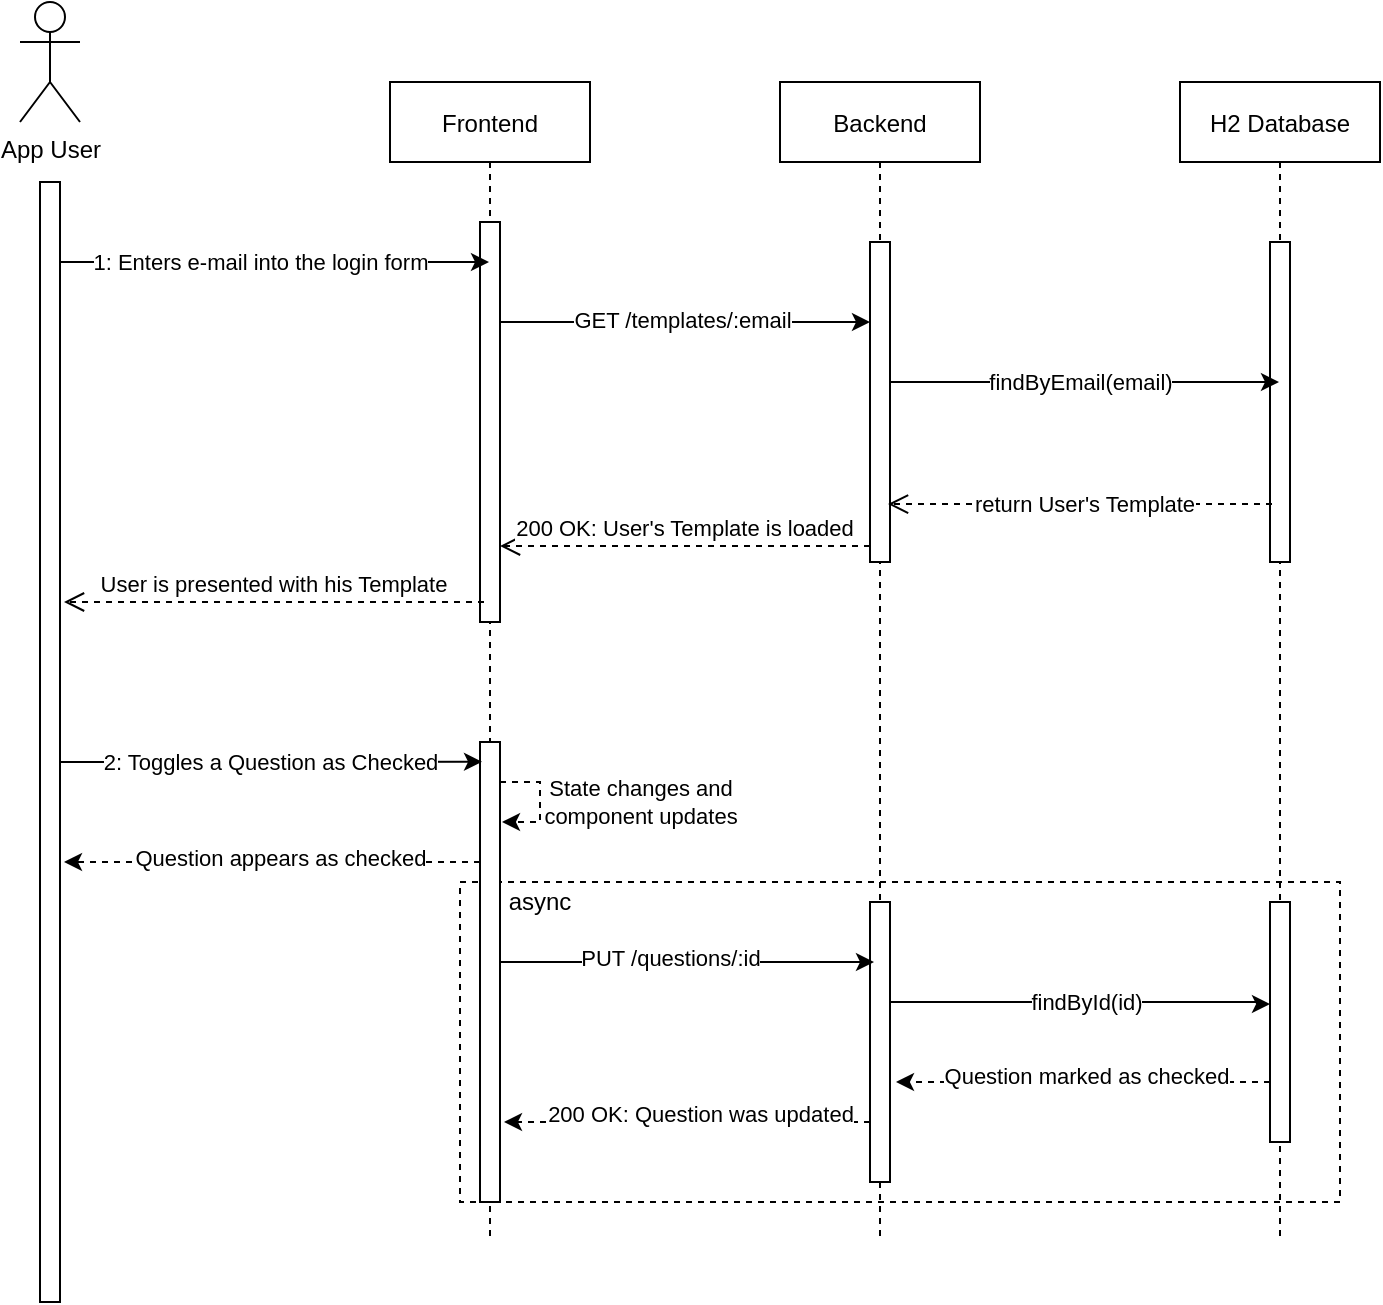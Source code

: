 <mxfile version="14.6.11" type="device"><diagram id="kgpKYQtTHZ0yAKxKKP6v" name="Page-1"><mxGraphModel dx="1422" dy="751" grid="1" gridSize="10" guides="1" tooltips="1" connect="1" arrows="1" fold="1" page="1" pageScale="1" pageWidth="850" pageHeight="1100" math="0" shadow="0"><root><mxCell id="0"/><mxCell id="1" parent="0"/><mxCell id="ca56E0UQozBN6LsNkf3Y-38" value="" style="rounded=0;whiteSpace=wrap;html=1;dashed=1;" parent="1" vertex="1"><mxGeometry x="320" y="500" width="440" height="160" as="geometry"/></mxCell><mxCell id="3nuBFxr9cyL0pnOWT2aG-1" value="Frontend" style="shape=umlLifeline;perimeter=lifelinePerimeter;container=1;collapsible=0;recursiveResize=0;rounded=0;shadow=0;strokeWidth=1;" parent="1" vertex="1"><mxGeometry x="285" y="100" width="100" height="580" as="geometry"/></mxCell><mxCell id="ca56E0UQozBN6LsNkf3Y-18" value="" style="points=[];perimeter=orthogonalPerimeter;rounded=0;shadow=0;strokeWidth=1;" parent="3nuBFxr9cyL0pnOWT2aG-1" vertex="1"><mxGeometry x="45" y="330" width="10" height="230" as="geometry"/></mxCell><mxCell id="3nuBFxr9cyL0pnOWT2aG-2" value="" style="points=[];perimeter=orthogonalPerimeter;rounded=0;shadow=0;strokeWidth=1;" parent="3nuBFxr9cyL0pnOWT2aG-1" vertex="1"><mxGeometry x="45" y="70" width="10" height="200" as="geometry"/></mxCell><mxCell id="ca56E0UQozBN6LsNkf3Y-31" value="&lt;div&gt;State changes and &lt;br&gt;&lt;/div&gt;&lt;div&gt;component updates&lt;/div&gt;" style="edgeStyle=orthogonalEdgeStyle;rounded=0;orthogonalLoop=1;jettySize=auto;html=1;dashed=1;" parent="3nuBFxr9cyL0pnOWT2aG-1" source="ca56E0UQozBN6LsNkf3Y-18" edge="1"><mxGeometry x="0.017" y="50" relative="1" as="geometry"><mxPoint x="56" y="370" as="targetPoint"/><Array as="points"><mxPoint x="75" y="350"/><mxPoint x="75" y="370"/></Array><mxPoint as="offset"/></mxGeometry></mxCell><mxCell id="ca56E0UQozBN6LsNkf3Y-39" value="async" style="text;html=1;strokeColor=none;fillColor=none;align=center;verticalAlign=middle;whiteSpace=wrap;rounded=0;dashed=1;" parent="3nuBFxr9cyL0pnOWT2aG-1" vertex="1"><mxGeometry x="55" y="400" width="40" height="20" as="geometry"/></mxCell><mxCell id="3nuBFxr9cyL0pnOWT2aG-5" value="Backend" style="shape=umlLifeline;perimeter=lifelinePerimeter;container=1;collapsible=0;recursiveResize=0;rounded=0;shadow=0;strokeWidth=1;" parent="1" vertex="1"><mxGeometry x="480" y="100" width="100" height="580" as="geometry"/></mxCell><mxCell id="3nuBFxr9cyL0pnOWT2aG-6" value="" style="points=[];perimeter=orthogonalPerimeter;rounded=0;shadow=0;strokeWidth=1;" parent="3nuBFxr9cyL0pnOWT2aG-5" vertex="1"><mxGeometry x="45" y="80" width="10" height="160" as="geometry"/></mxCell><mxCell id="ca56E0UQozBN6LsNkf3Y-19" value="" style="points=[];perimeter=orthogonalPerimeter;rounded=0;shadow=0;strokeWidth=1;" parent="3nuBFxr9cyL0pnOWT2aG-5" vertex="1"><mxGeometry x="45" y="410" width="10" height="140" as="geometry"/></mxCell><mxCell id="3nuBFxr9cyL0pnOWT2aG-7" value="200 OK: User's Template is loaded" style="verticalAlign=bottom;endArrow=open;dashed=1;endSize=8;exitX=0;exitY=0.95;shadow=0;strokeWidth=1;" parent="1" source="3nuBFxr9cyL0pnOWT2aG-6" target="3nuBFxr9cyL0pnOWT2aG-2" edge="1"><mxGeometry relative="1" as="geometry"><mxPoint x="440" y="256" as="targetPoint"/></mxGeometry></mxCell><mxCell id="ca56E0UQozBN6LsNkf3Y-1" value="App User" style="shape=umlActor;verticalLabelPosition=bottom;verticalAlign=top;html=1;outlineConnect=0;" parent="1" vertex="1"><mxGeometry x="100" y="60" width="30" height="60" as="geometry"/></mxCell><mxCell id="ca56E0UQozBN6LsNkf3Y-9" value="1: Enters e-mail into the login form" style="edgeStyle=orthogonalEdgeStyle;rounded=0;orthogonalLoop=1;jettySize=auto;html=1;" parent="1" source="ca56E0UQozBN6LsNkf3Y-8" target="3nuBFxr9cyL0pnOWT2aG-1" edge="1"><mxGeometry x="-0.068" relative="1" as="geometry"><Array as="points"><mxPoint x="130" y="190"/><mxPoint x="130" y="190"/></Array><mxPoint as="offset"/></mxGeometry></mxCell><mxCell id="xTJEeP4rneW0xQNZhMhQ-1" value="2: Toggles a Question as Checked " style="edgeStyle=orthogonalEdgeStyle;rounded=0;orthogonalLoop=1;jettySize=auto;html=1;entryX=0.1;entryY=0.043;entryDx=0;entryDy=0;entryPerimeter=0;" edge="1" parent="1" source="ca56E0UQozBN6LsNkf3Y-8" target="ca56E0UQozBN6LsNkf3Y-18"><mxGeometry relative="1" as="geometry"><Array as="points"><mxPoint x="180" y="440"/><mxPoint x="180" y="440"/></Array></mxGeometry></mxCell><mxCell id="ca56E0UQozBN6LsNkf3Y-8" value="" style="points=[];perimeter=orthogonalPerimeter;rounded=0;shadow=0;strokeWidth=1;" parent="1" vertex="1"><mxGeometry x="110" y="150" width="10" height="560" as="geometry"/></mxCell><mxCell id="ca56E0UQozBN6LsNkf3Y-10" style="edgeStyle=orthogonalEdgeStyle;rounded=0;orthogonalLoop=1;jettySize=auto;html=1;entryX=0;entryY=0.25;entryDx=0;entryDy=0;entryPerimeter=0;" parent="1" source="3nuBFxr9cyL0pnOWT2aG-2" target="3nuBFxr9cyL0pnOWT2aG-6" edge="1"><mxGeometry relative="1" as="geometry"><mxPoint x="510" y="220" as="targetPoint"/><Array as="points"><mxPoint x="390" y="220"/><mxPoint x="390" y="220"/></Array></mxGeometry></mxCell><mxCell id="ca56E0UQozBN6LsNkf3Y-11" value="GET /templates/:email" style="edgeLabel;html=1;align=center;verticalAlign=middle;resizable=0;points=[];" parent="ca56E0UQozBN6LsNkf3Y-10" vertex="1" connectable="0"><mxGeometry x="0.18" y="1" relative="1" as="geometry"><mxPoint x="-18" as="offset"/></mxGeometry></mxCell><mxCell id="ca56E0UQozBN6LsNkf3Y-12" value="H2 Database" style="shape=umlLifeline;perimeter=lifelinePerimeter;container=1;collapsible=0;recursiveResize=0;rounded=0;shadow=0;strokeWidth=1;" parent="1" vertex="1"><mxGeometry x="680" y="100" width="100" height="580" as="geometry"/></mxCell><mxCell id="ca56E0UQozBN6LsNkf3Y-13" value="" style="points=[];perimeter=orthogonalPerimeter;rounded=0;shadow=0;strokeWidth=1;" parent="ca56E0UQozBN6LsNkf3Y-12" vertex="1"><mxGeometry x="45" y="80" width="10" height="160" as="geometry"/></mxCell><mxCell id="ca56E0UQozBN6LsNkf3Y-20" value="" style="points=[];perimeter=orthogonalPerimeter;rounded=0;shadow=0;strokeWidth=1;" parent="ca56E0UQozBN6LsNkf3Y-12" vertex="1"><mxGeometry x="45" y="410" width="10" height="120" as="geometry"/></mxCell><mxCell id="ca56E0UQozBN6LsNkf3Y-14" style="edgeStyle=orthogonalEdgeStyle;rounded=0;orthogonalLoop=1;jettySize=auto;html=1;" parent="1" source="3nuBFxr9cyL0pnOWT2aG-6" target="ca56E0UQozBN6LsNkf3Y-12" edge="1"><mxGeometry relative="1" as="geometry"><Array as="points"><mxPoint x="540" y="250"/><mxPoint x="540" y="250"/></Array></mxGeometry></mxCell><mxCell id="ca56E0UQozBN6LsNkf3Y-15" value="findByEmail(email)" style="edgeLabel;html=1;align=center;verticalAlign=middle;resizable=0;points=[];" parent="ca56E0UQozBN6LsNkf3Y-14" vertex="1" connectable="0"><mxGeometry x="-0.147" y="-2" relative="1" as="geometry"><mxPoint x="12" y="-2" as="offset"/></mxGeometry></mxCell><mxCell id="ca56E0UQozBN6LsNkf3Y-16" value="return User's Template" style="verticalAlign=bottom;endArrow=open;dashed=1;endSize=8;shadow=0;strokeWidth=1;exitX=0.1;exitY=0.819;exitDx=0;exitDy=0;exitPerimeter=0;entryX=0.9;entryY=0.819;entryDx=0;entryDy=0;entryPerimeter=0;" parent="1" source="ca56E0UQozBN6LsNkf3Y-13" target="3nuBFxr9cyL0pnOWT2aG-6" edge="1"><mxGeometry x="-0.026" y="9" relative="1" as="geometry"><mxPoint x="540" y="310" as="targetPoint"/><mxPoint x="670" y="310" as="sourcePoint"/><mxPoint as="offset"/></mxGeometry></mxCell><mxCell id="ca56E0UQozBN6LsNkf3Y-17" value="User is presented with his Template" style="verticalAlign=bottom;endArrow=open;dashed=1;endSize=8;shadow=0;strokeWidth=1;" parent="1" edge="1"><mxGeometry relative="1" as="geometry"><mxPoint x="122" y="360" as="targetPoint"/><mxPoint x="332" y="360" as="sourcePoint"/><Array as="points"/></mxGeometry></mxCell><mxCell id="ca56E0UQozBN6LsNkf3Y-23" style="edgeStyle=orthogonalEdgeStyle;rounded=0;orthogonalLoop=1;jettySize=auto;html=1;" parent="1" edge="1"><mxGeometry relative="1" as="geometry"><mxPoint x="340" y="540" as="sourcePoint"/><mxPoint x="527" y="540" as="targetPoint"/><Array as="points"><mxPoint x="480" y="540"/><mxPoint x="480" y="540"/></Array></mxGeometry></mxCell><mxCell id="ca56E0UQozBN6LsNkf3Y-24" value="PUT /questions/:id" style="edgeLabel;html=1;align=center;verticalAlign=middle;resizable=0;points=[];" parent="ca56E0UQozBN6LsNkf3Y-23" vertex="1" connectable="0"><mxGeometry x="0.176" y="2" relative="1" as="geometry"><mxPoint x="-25" as="offset"/></mxGeometry></mxCell><mxCell id="ca56E0UQozBN6LsNkf3Y-25" style="edgeStyle=orthogonalEdgeStyle;rounded=0;orthogonalLoop=1;jettySize=auto;html=1;entryX=0;entryY=0.425;entryDx=0;entryDy=0;entryPerimeter=0;" parent="1" source="ca56E0UQozBN6LsNkf3Y-19" target="ca56E0UQozBN6LsNkf3Y-20" edge="1"><mxGeometry relative="1" as="geometry"><mxPoint x="720" y="560" as="targetPoint"/><Array as="points"><mxPoint x="720" y="560"/><mxPoint x="720" y="561"/></Array></mxGeometry></mxCell><mxCell id="ca56E0UQozBN6LsNkf3Y-26" value="findById(id)" style="edgeLabel;html=1;align=center;verticalAlign=middle;resizable=0;points=[];" parent="ca56E0UQozBN6LsNkf3Y-25" vertex="1" connectable="0"><mxGeometry x="0.228" y="-4" relative="1" as="geometry"><mxPoint x="-20" y="-4" as="offset"/></mxGeometry></mxCell><mxCell id="ca56E0UQozBN6LsNkf3Y-32" style="edgeStyle=orthogonalEdgeStyle;rounded=0;orthogonalLoop=1;jettySize=auto;html=1;dashed=1;" parent="1" edge="1"><mxGeometry relative="1" as="geometry"><mxPoint x="725" y="600" as="sourcePoint"/><mxPoint x="538" y="600" as="targetPoint"/><Array as="points"><mxPoint x="660" y="600"/><mxPoint x="660" y="600"/></Array></mxGeometry></mxCell><mxCell id="ca56E0UQozBN6LsNkf3Y-33" value="Question marked as checked" style="edgeLabel;html=1;align=center;verticalAlign=middle;resizable=0;points=[];" parent="ca56E0UQozBN6LsNkf3Y-32" vertex="1" connectable="0"><mxGeometry x="-0.305" y="-3" relative="1" as="geometry"><mxPoint x="-27" as="offset"/></mxGeometry></mxCell><mxCell id="ca56E0UQozBN6LsNkf3Y-34" style="edgeStyle=orthogonalEdgeStyle;rounded=0;orthogonalLoop=1;jettySize=auto;html=1;dashed=1;" parent="1" source="ca56E0UQozBN6LsNkf3Y-19" edge="1"><mxGeometry relative="1" as="geometry"><mxPoint x="342" y="620" as="targetPoint"/><Array as="points"><mxPoint x="342" y="620"/></Array></mxGeometry></mxCell><mxCell id="ca56E0UQozBN6LsNkf3Y-35" value="200 OK: Question was updated" style="edgeLabel;html=1;align=center;verticalAlign=middle;resizable=0;points=[];" parent="ca56E0UQozBN6LsNkf3Y-34" vertex="1" connectable="0"><mxGeometry x="0.126" relative="1" as="geometry"><mxPoint x="18" y="-4" as="offset"/></mxGeometry></mxCell><mxCell id="ca56E0UQozBN6LsNkf3Y-36" style="edgeStyle=orthogonalEdgeStyle;rounded=0;orthogonalLoop=1;jettySize=auto;html=1;dashed=1;" parent="1" source="ca56E0UQozBN6LsNkf3Y-18" edge="1"><mxGeometry relative="1" as="geometry"><mxPoint x="122" y="490" as="targetPoint"/><Array as="points"><mxPoint x="122" y="490"/></Array></mxGeometry></mxCell><mxCell id="ca56E0UQozBN6LsNkf3Y-37" value="Question appears as checked" style="edgeLabel;html=1;align=center;verticalAlign=middle;resizable=0;points=[];" parent="ca56E0UQozBN6LsNkf3Y-36" vertex="1" connectable="0"><mxGeometry x="-0.317" y="3" relative="1" as="geometry"><mxPoint x="-29" y="-5" as="offset"/></mxGeometry></mxCell></root></mxGraphModel></diagram></mxfile>